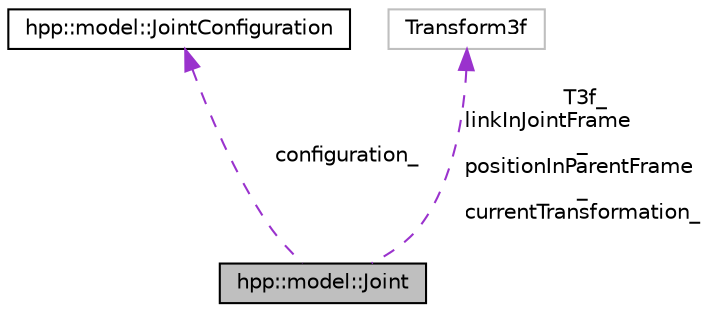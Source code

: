 digraph "hpp::model::Joint"
{
  edge [fontname="Helvetica",fontsize="10",labelfontname="Helvetica",labelfontsize="10"];
  node [fontname="Helvetica",fontsize="10",shape=record];
  Node1 [label="hpp::model::Joint",height=0.2,width=0.4,color="black", fillcolor="grey75", style="filled" fontcolor="black"];
  Node2 -> Node1 [dir="back",color="darkorchid3",fontsize="10",style="dashed",label=" configuration_" ,fontname="Helvetica"];
  Node2 [label="hpp::model::JointConfiguration",height=0.2,width=0.4,color="black", fillcolor="white", style="filled",URL="$a00015.html",tooltip="Configuration of a Joint. "];
  Node3 -> Node1 [dir="back",color="darkorchid3",fontsize="10",style="dashed",label=" T3f_\nlinkInJointFrame\l_\npositionInParentFrame\l_\ncurrentTransformation_" ,fontname="Helvetica"];
  Node3 [label="Transform3f",height=0.2,width=0.4,color="grey75", fillcolor="white", style="filled"];
}

